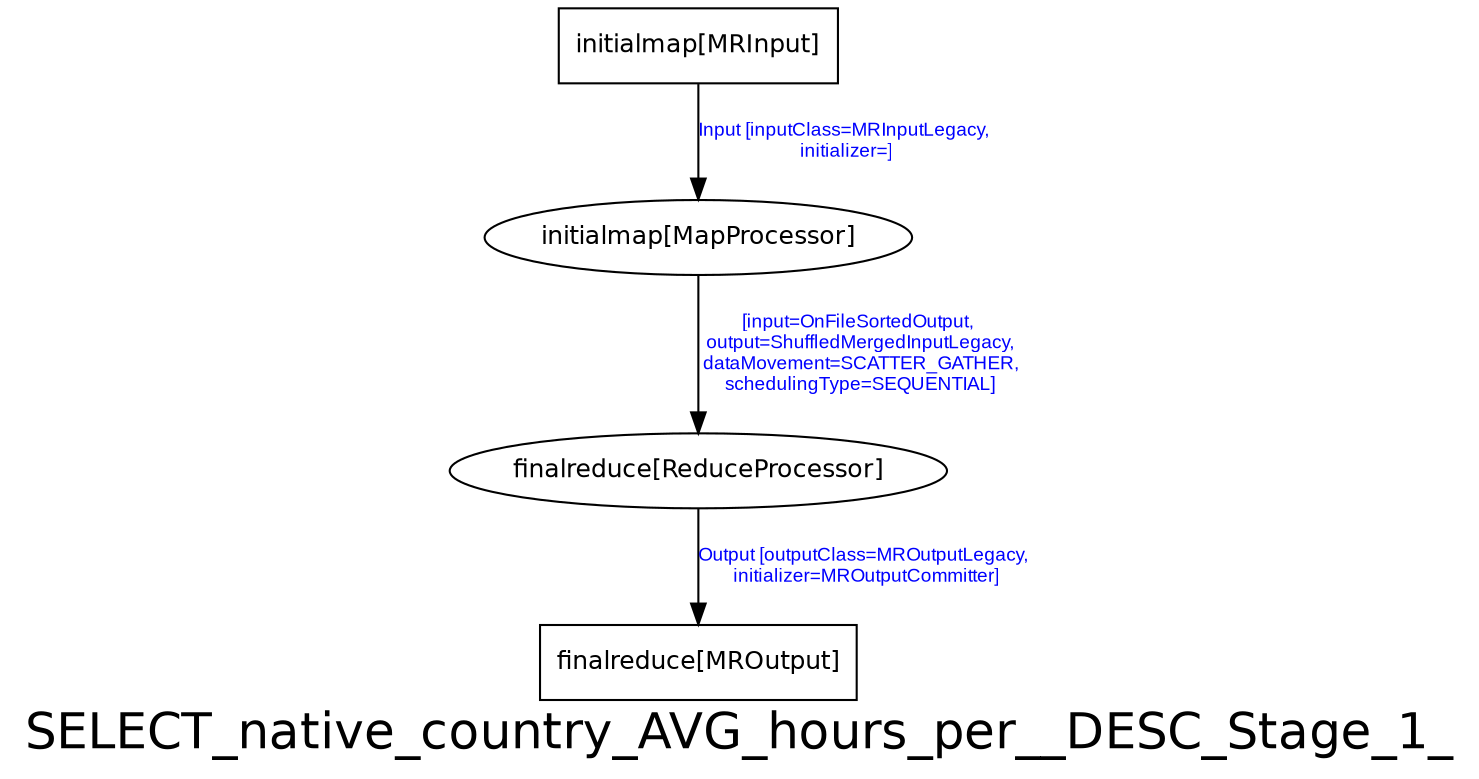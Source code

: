 digraph SELECT_native_country_AVG_hours_per__DESC_Stage_1_ {
graph [ label="SELECT_native_country_AVG_hours_per__DESC_Stage_1_", fontsize=24, fontname=Helvetica];
node [fontsize=12, fontname=Helvetica];
edge [fontsize=9, fontcolor=blue, fontname=Arial];
"SELECT_native_country_AVG_hours_per__DESC_Stage_1_.initialmap" [ label = "initialmap[MapProcessor]" ];
"SELECT_native_country_AVG_hours_per__DESC_Stage_1_.initialmap" -> "SELECT_native_country_AVG_hours_per__DESC_Stage_1_.finalreduce" [ label = "[input=OnFileSortedOutput,\n output=ShuffledMergedInputLegacy,\n dataMovement=SCATTER_GATHER,\n schedulingType=SEQUENTIAL]" ];
"SELECT_native_country_AVG_hours_per__DESC_Stage_1_.initialmap_MRInput" [ label = "initialmap[MRInput]", shape = "box" ];
"SELECT_native_country_AVG_hours_per__DESC_Stage_1_.initialmap_MRInput" -> "SELECT_native_country_AVG_hours_per__DESC_Stage_1_.initialmap" [ label = "Input [inputClass=MRInputLegacy,\n initializer=]" ];
"SELECT_native_country_AVG_hours_per__DESC_Stage_1_.finalreduce_MROutput" [ label = "finalreduce[MROutput]", shape = "box" ];
"SELECT_native_country_AVG_hours_per__DESC_Stage_1_.finalreduce" [ label = "finalreduce[ReduceProcessor]" ];
"SELECT_native_country_AVG_hours_per__DESC_Stage_1_.finalreduce" -> "SELECT_native_country_AVG_hours_per__DESC_Stage_1_.finalreduce_MROutput" [ label = "Output [outputClass=MROutputLegacy,\n initializer=MROutputCommitter]" ];
}